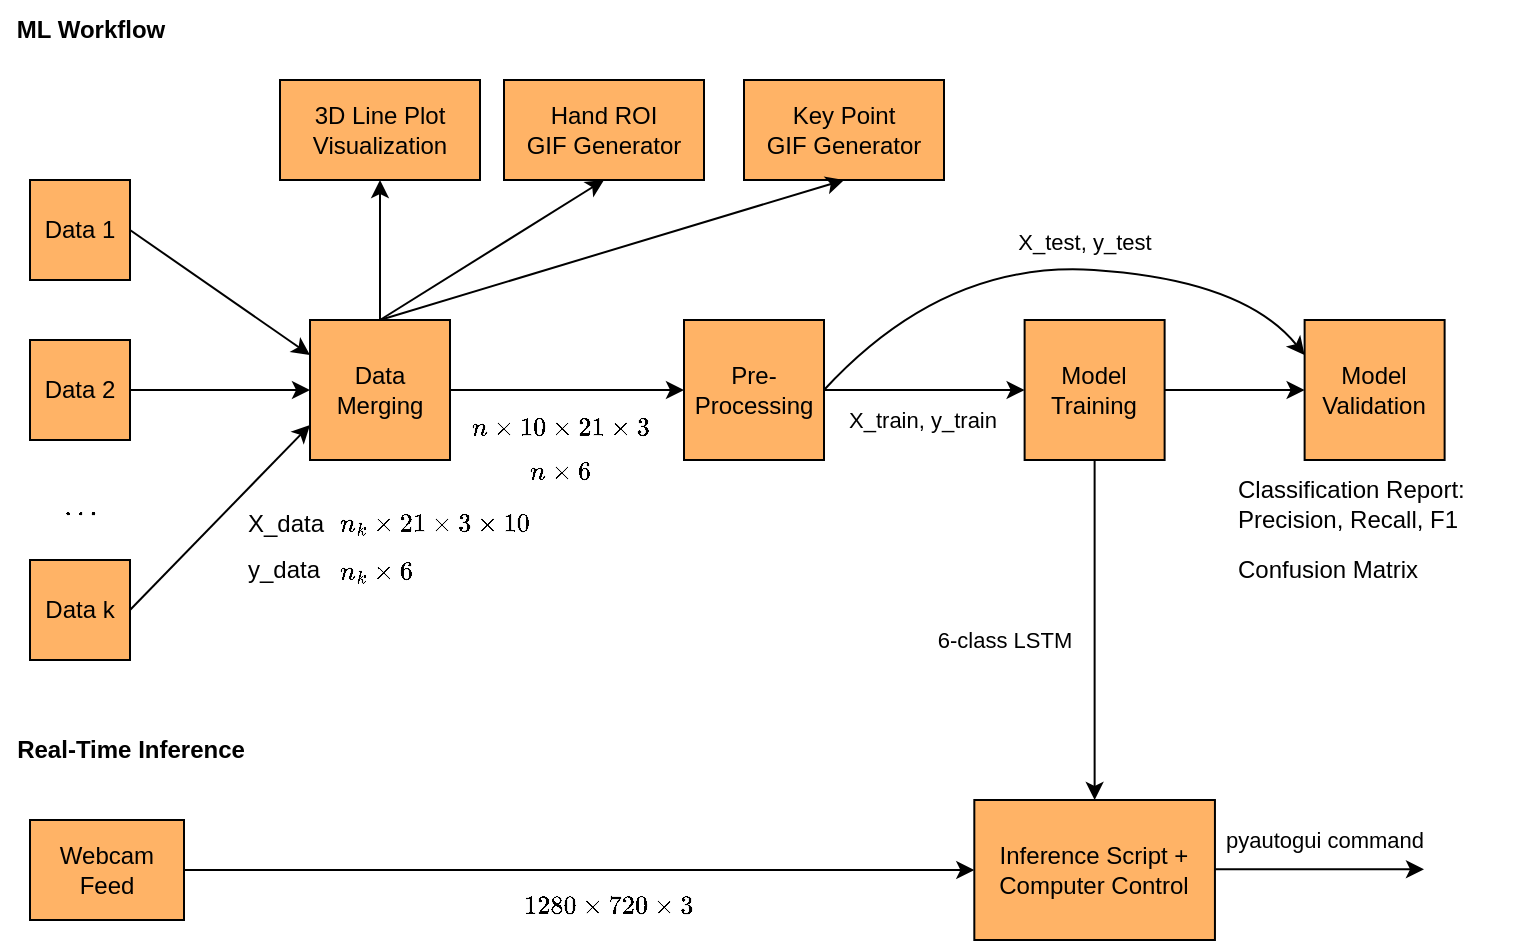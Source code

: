 <mxfile version="24.7.17">
  <diagram name="Page-1" id="ARhc9v6DxamBVzzL-A3W">
    <mxGraphModel dx="1154" dy="577" grid="1" gridSize="10" guides="1" tooltips="1" connect="1" arrows="1" fold="1" page="1" pageScale="1" pageWidth="850" pageHeight="1100" math="1" shadow="0">
      <root>
        <mxCell id="0" />
        <mxCell id="1" parent="0" />
        <mxCell id="g7o7j7uJVDHSLy6tS8yt-1" value="Data 1" style="whiteSpace=wrap;html=1;aspect=fixed;fillColor=#FFB366;" vertex="1" parent="1">
          <mxGeometry x="113" y="120" width="50" height="50" as="geometry" />
        </mxCell>
        <mxCell id="g7o7j7uJVDHSLy6tS8yt-3" value="Data 2" style="whiteSpace=wrap;html=1;aspect=fixed;fillColor=#FFB366;" vertex="1" parent="1">
          <mxGeometry x="113" y="200" width="50" height="50" as="geometry" />
        </mxCell>
        <mxCell id="g7o7j7uJVDHSLy6tS8yt-4" value="Data k" style="whiteSpace=wrap;html=1;aspect=fixed;fillColor=#FFB366;" vertex="1" parent="1">
          <mxGeometry x="113" y="310" width="50" height="50" as="geometry" />
        </mxCell>
        <mxCell id="g7o7j7uJVDHSLy6tS8yt-5" value="$$\ldots$$" style="text;html=1;align=center;verticalAlign=middle;resizable=0;points=[];autosize=1;strokeColor=none;fillColor=none;" vertex="1" parent="1">
          <mxGeometry x="98" y="268" width="80" height="30" as="geometry" />
        </mxCell>
        <mxCell id="g7o7j7uJVDHSLy6tS8yt-6" value="" style="endArrow=classic;html=1;rounded=0;exitX=1;exitY=0.5;exitDx=0;exitDy=0;entryX=0;entryY=0.25;entryDx=0;entryDy=0;" edge="1" parent="1" source="g7o7j7uJVDHSLy6tS8yt-1" target="g7o7j7uJVDHSLy6tS8yt-9">
          <mxGeometry width="50" height="50" relative="1" as="geometry">
            <mxPoint x="423" y="380" as="sourcePoint" />
            <mxPoint x="243" y="200" as="targetPoint" />
          </mxGeometry>
        </mxCell>
        <mxCell id="g7o7j7uJVDHSLy6tS8yt-31" value="$$n_{k} \times 21 \times 3 \times 10$$" style="edgeLabel;html=1;align=center;verticalAlign=middle;resizable=0;points=[];" vertex="1" connectable="0" parent="g7o7j7uJVDHSLy6tS8yt-6">
          <mxGeometry x="-0.249" relative="1" as="geometry">
            <mxPoint x="118" y="123" as="offset" />
          </mxGeometry>
        </mxCell>
        <mxCell id="g7o7j7uJVDHSLy6tS8yt-7" value="" style="endArrow=classic;html=1;rounded=0;exitX=1;exitY=0.5;exitDx=0;exitDy=0;entryX=0;entryY=0.5;entryDx=0;entryDy=0;" edge="1" parent="1" source="g7o7j7uJVDHSLy6tS8yt-3" target="g7o7j7uJVDHSLy6tS8yt-9">
          <mxGeometry width="50" height="50" relative="1" as="geometry">
            <mxPoint x="203" y="250" as="sourcePoint" />
            <mxPoint x="243" y="225" as="targetPoint" />
          </mxGeometry>
        </mxCell>
        <mxCell id="g7o7j7uJVDHSLy6tS8yt-8" value="" style="endArrow=classic;html=1;rounded=0;exitX=1;exitY=0.5;exitDx=0;exitDy=0;entryX=0;entryY=0.75;entryDx=0;entryDy=0;" edge="1" parent="1" source="g7o7j7uJVDHSLy6tS8yt-4" target="g7o7j7uJVDHSLy6tS8yt-9">
          <mxGeometry width="50" height="50" relative="1" as="geometry">
            <mxPoint x="173" y="235" as="sourcePoint" />
            <mxPoint x="243" y="250" as="targetPoint" />
          </mxGeometry>
        </mxCell>
        <mxCell id="g7o7j7uJVDHSLy6tS8yt-9" value="Data Merging" style="whiteSpace=wrap;html=1;aspect=fixed;fillColor=#FFB366;" vertex="1" parent="1">
          <mxGeometry x="253" y="190" width="70" height="70" as="geometry" />
        </mxCell>
        <mxCell id="g7o7j7uJVDHSLy6tS8yt-10" value="Pre-Processing" style="whiteSpace=wrap;html=1;aspect=fixed;fillColor=#FFB366;" vertex="1" parent="1">
          <mxGeometry x="440" y="190" width="70" height="70" as="geometry" />
        </mxCell>
        <mxCell id="g7o7j7uJVDHSLy6tS8yt-11" value="" style="endArrow=classic;html=1;rounded=0;exitX=1;exitY=0.5;exitDx=0;exitDy=0;entryX=0;entryY=0.5;entryDx=0;entryDy=0;" edge="1" parent="1" source="g7o7j7uJVDHSLy6tS8yt-9" target="g7o7j7uJVDHSLy6tS8yt-10">
          <mxGeometry width="50" height="50" relative="1" as="geometry">
            <mxPoint x="393" y="250" as="sourcePoint" />
            <mxPoint x="433" y="220" as="targetPoint" />
          </mxGeometry>
        </mxCell>
        <mxCell id="g7o7j7uJVDHSLy6tS8yt-12" value="Model Training" style="whiteSpace=wrap;html=1;aspect=fixed;fillColor=#FFB366;" vertex="1" parent="1">
          <mxGeometry x="610.31" y="190" width="70" height="70" as="geometry" />
        </mxCell>
        <mxCell id="g7o7j7uJVDHSLy6tS8yt-13" value="Model Validation" style="whiteSpace=wrap;html=1;aspect=fixed;fillColor=#FFB366;" vertex="1" parent="1">
          <mxGeometry x="750.31" y="190" width="70" height="70" as="geometry" />
        </mxCell>
        <mxCell id="g7o7j7uJVDHSLy6tS8yt-14" value="3D Line Plot Visualization" style="whiteSpace=wrap;html=1;fillColor=#FFB366;" vertex="1" parent="1">
          <mxGeometry x="238" y="70" width="100" height="50" as="geometry" />
        </mxCell>
        <mxCell id="g7o7j7uJVDHSLy6tS8yt-16" value="Key Point &lt;br&gt;GIF Generator" style="whiteSpace=wrap;html=1;fillColor=#FFB366;" vertex="1" parent="1">
          <mxGeometry x="470" y="70" width="100" height="50" as="geometry" />
        </mxCell>
        <mxCell id="g7o7j7uJVDHSLy6tS8yt-17" value="" style="endArrow=classic;html=1;rounded=0;exitX=0.5;exitY=0;exitDx=0;exitDy=0;entryX=0.5;entryY=1;entryDx=0;entryDy=0;" edge="1" parent="1" source="g7o7j7uJVDHSLy6tS8yt-9" target="g7o7j7uJVDHSLy6tS8yt-14">
          <mxGeometry width="50" height="50" relative="1" as="geometry">
            <mxPoint x="173" y="155" as="sourcePoint" />
            <mxPoint x="263" y="218" as="targetPoint" />
          </mxGeometry>
        </mxCell>
        <mxCell id="g7o7j7uJVDHSLy6tS8yt-18" value="" style="endArrow=classic;html=1;rounded=0;exitX=0.5;exitY=0;exitDx=0;exitDy=0;entryX=0.5;entryY=1;entryDx=0;entryDy=0;" edge="1" parent="1" source="g7o7j7uJVDHSLy6tS8yt-9" target="g7o7j7uJVDHSLy6tS8yt-16">
          <mxGeometry width="50" height="50" relative="1" as="geometry">
            <mxPoint x="298" y="200" as="sourcePoint" />
            <mxPoint x="298" y="130" as="targetPoint" />
          </mxGeometry>
        </mxCell>
        <mxCell id="g7o7j7uJVDHSLy6tS8yt-19" value="" style="endArrow=classic;html=1;rounded=0;exitX=1;exitY=0.5;exitDx=0;exitDy=0;entryX=0;entryY=0.5;entryDx=0;entryDy=0;" edge="1" parent="1" source="g7o7j7uJVDHSLy6tS8yt-10" target="g7o7j7uJVDHSLy6tS8yt-12">
          <mxGeometry width="50" height="50" relative="1" as="geometry">
            <mxPoint x="480" y="310" as="sourcePoint" />
            <mxPoint x="560" y="300" as="targetPoint" />
          </mxGeometry>
        </mxCell>
        <mxCell id="g7o7j7uJVDHSLy6tS8yt-39" value="X_train, y_train" style="edgeLabel;html=1;align=center;verticalAlign=middle;resizable=0;points=[];" vertex="1" connectable="0" parent="g7o7j7uJVDHSLy6tS8yt-19">
          <mxGeometry x="-0.406" relative="1" as="geometry">
            <mxPoint x="19" y="15" as="offset" />
          </mxGeometry>
        </mxCell>
        <mxCell id="g7o7j7uJVDHSLy6tS8yt-20" value="" style="endArrow=classic;html=1;rounded=0;exitX=1;exitY=0.5;exitDx=0;exitDy=0;entryX=0;entryY=0.5;entryDx=0;entryDy=0;" edge="1" parent="1" source="g7o7j7uJVDHSLy6tS8yt-12" target="g7o7j7uJVDHSLy6tS8yt-13">
          <mxGeometry width="50" height="50" relative="1" as="geometry">
            <mxPoint x="690.31" y="298" as="sourcePoint" />
            <mxPoint x="760.31" y="298" as="targetPoint" />
          </mxGeometry>
        </mxCell>
        <mxCell id="g7o7j7uJVDHSLy6tS8yt-21" value="ML Workflow" style="text;html=1;align=center;verticalAlign=middle;resizable=0;points=[];autosize=1;strokeColor=none;fillColor=none;fontStyle=1" vertex="1" parent="1">
          <mxGeometry x="98" y="30" width="90" height="30" as="geometry" />
        </mxCell>
        <mxCell id="g7o7j7uJVDHSLy6tS8yt-22" value="Real-Time Inference" style="text;html=1;align=center;verticalAlign=middle;resizable=0;points=[];autosize=1;strokeColor=none;fillColor=none;fontStyle=1" vertex="1" parent="1">
          <mxGeometry x="98" y="390" width="130" height="30" as="geometry" />
        </mxCell>
        <mxCell id="g7o7j7uJVDHSLy6tS8yt-24" value="Webcam Feed" style="whiteSpace=wrap;html=1;fillColor=#FFB366;" vertex="1" parent="1">
          <mxGeometry x="113" y="440" width="77" height="50" as="geometry" />
        </mxCell>
        <mxCell id="g7o7j7uJVDHSLy6tS8yt-25" value="" style="endArrow=classic;html=1;rounded=0;exitX=1;exitY=0.5;exitDx=0;exitDy=0;entryX=0;entryY=0.5;entryDx=0;entryDy=0;" edge="1" parent="1" source="g7o7j7uJVDHSLy6tS8yt-24" target="g7o7j7uJVDHSLy6tS8yt-26">
          <mxGeometry width="50" height="50" relative="1" as="geometry">
            <mxPoint x="293" y="440" as="sourcePoint" />
            <mxPoint x="510" y="465" as="targetPoint" />
          </mxGeometry>
        </mxCell>
        <mxCell id="g7o7j7uJVDHSLy6tS8yt-34" value="$$1280 \times 720 \times 3$$ at ~15 FPS" style="edgeLabel;html=1;align=center;verticalAlign=middle;resizable=0;points=[];" vertex="1" connectable="0" parent="g7o7j7uJVDHSLy6tS8yt-25">
          <mxGeometry x="-0.179" y="-1" relative="1" as="geometry">
            <mxPoint x="50" y="24" as="offset" />
          </mxGeometry>
        </mxCell>
        <mxCell id="g7o7j7uJVDHSLy6tS8yt-26" value="Inference&amp;nbsp;&lt;span style=&quot;background-color: initial;&quot;&gt;Script + &lt;br&gt;Computer Control&lt;/span&gt;" style="whiteSpace=wrap;html=1;fillColor=#FFB366;" vertex="1" parent="1">
          <mxGeometry x="585.16" y="430" width="120.31" height="70" as="geometry" />
        </mxCell>
        <mxCell id="g7o7j7uJVDHSLy6tS8yt-27" value="" style="endArrow=classic;html=1;rounded=0;exitX=0.5;exitY=1;exitDx=0;exitDy=0;entryX=0.5;entryY=0;entryDx=0;entryDy=0;" edge="1" parent="1" source="g7o7j7uJVDHSLy6tS8yt-12" target="g7o7j7uJVDHSLy6tS8yt-26">
          <mxGeometry width="50" height="50" relative="1" as="geometry">
            <mxPoint x="577.31" y="350" as="sourcePoint" />
            <mxPoint x="647.31" y="350" as="targetPoint" />
          </mxGeometry>
        </mxCell>
        <mxCell id="g7o7j7uJVDHSLy6tS8yt-29" value="" style="endArrow=classic;html=1;rounded=0;exitX=1;exitY=0.5;exitDx=0;exitDy=0;" edge="1" parent="1">
          <mxGeometry width="50" height="50" relative="1" as="geometry">
            <mxPoint x="705.47" y="464.66" as="sourcePoint" />
            <mxPoint x="810" y="464.66" as="targetPoint" />
          </mxGeometry>
        </mxCell>
        <mxCell id="g7o7j7uJVDHSLy6tS8yt-30" value="pyautogui command" style="edgeLabel;html=1;align=center;verticalAlign=middle;resizable=0;points=[];" vertex="1" connectable="0" parent="g7o7j7uJVDHSLy6tS8yt-29">
          <mxGeometry x="0.253" y="1" relative="1" as="geometry">
            <mxPoint x="-11" y="-14" as="offset" />
          </mxGeometry>
        </mxCell>
        <mxCell id="g7o7j7uJVDHSLy6tS8yt-33" value="$$n \times 10 \times 21 \times 3$$" style="edgeLabel;html=1;align=center;verticalAlign=middle;resizable=0;points=[];" vertex="1" connectable="0" parent="1">
          <mxGeometry x="380.004" y="239.998" as="geometry">
            <mxPoint x="-2" y="4" as="offset" />
          </mxGeometry>
        </mxCell>
        <mxCell id="g7o7j7uJVDHSLy6tS8yt-35" value="6-class LSTM" style="edgeLabel;html=1;align=center;verticalAlign=middle;resizable=0;points=[];" vertex="1" connectable="0" parent="1">
          <mxGeometry x="600.003" y="350.0" as="geometry" />
        </mxCell>
        <mxCell id="g7o7j7uJVDHSLy6tS8yt-36" value="Classification Report:&lt;br&gt;Precision, Recall, F1" style="text;html=1;align=left;verticalAlign=middle;resizable=0;points=[];autosize=1;strokeColor=none;fillColor=none;" vertex="1" parent="1">
          <mxGeometry x="715.31" y="262" width="140" height="40" as="geometry" />
        </mxCell>
        <mxCell id="g7o7j7uJVDHSLy6tS8yt-38" value="&lt;div&gt;Confusion Matrix&lt;/div&gt;" style="text;html=1;align=left;verticalAlign=middle;resizable=0;points=[];autosize=1;strokeColor=none;fillColor=none;" vertex="1" parent="1">
          <mxGeometry x="715.31" y="300" width="110" height="30" as="geometry" />
        </mxCell>
        <mxCell id="g7o7j7uJVDHSLy6tS8yt-42" value="" style="curved=1;endArrow=classic;html=1;rounded=0;exitX=1;exitY=0.5;exitDx=0;exitDy=0;entryX=0;entryY=0.25;entryDx=0;entryDy=0;" edge="1" parent="1" source="g7o7j7uJVDHSLy6tS8yt-10" target="g7o7j7uJVDHSLy6tS8yt-13">
          <mxGeometry width="50" height="50" relative="1" as="geometry">
            <mxPoint x="400" y="320" as="sourcePoint" />
            <mxPoint x="450" y="270" as="targetPoint" />
            <Array as="points">
              <mxPoint x="570" y="160" />
              <mxPoint x="720" y="170" />
            </Array>
          </mxGeometry>
        </mxCell>
        <mxCell id="g7o7j7uJVDHSLy6tS8yt-43" value="X_test, y_test" style="edgeLabel;html=1;align=center;verticalAlign=middle;resizable=0;points=[];" vertex="1" connectable="0" parent="g7o7j7uJVDHSLy6tS8yt-42">
          <mxGeometry x="0.071" y="1" relative="1" as="geometry">
            <mxPoint x="5" y="-13" as="offset" />
          </mxGeometry>
        </mxCell>
        <mxCell id="g7o7j7uJVDHSLy6tS8yt-45" value="X_data" style="text;html=1;align=left;verticalAlign=middle;resizable=0;points=[];autosize=1;strokeColor=none;fillColor=none;" vertex="1" parent="1">
          <mxGeometry x="220" y="277" width="60" height="30" as="geometry" />
        </mxCell>
        <mxCell id="g7o7j7uJVDHSLy6tS8yt-46" value="y_data" style="text;html=1;align=left;verticalAlign=middle;resizable=0;points=[];autosize=1;strokeColor=none;fillColor=none;" vertex="1" parent="1">
          <mxGeometry x="220" y="300" width="60" height="30" as="geometry" />
        </mxCell>
        <mxCell id="g7o7j7uJVDHSLy6tS8yt-49" value="$$n_{k} \times 6$$" style="edgeLabel;html=1;align=center;verticalAlign=middle;resizable=0;points=[];" vertex="1" connectable="0" parent="1">
          <mxGeometry x="320.998" y="310.003" as="geometry">
            <mxPoint x="-35" y="6" as="offset" />
          </mxGeometry>
        </mxCell>
        <mxCell id="g7o7j7uJVDHSLy6tS8yt-50" value="$$n \times 6$$" style="edgeLabel;html=1;align=center;verticalAlign=middle;resizable=0;points=[];" vertex="1" connectable="0" parent="1">
          <mxGeometry x="380.004" y="261.998" as="geometry">
            <mxPoint x="-2" y="4" as="offset" />
          </mxGeometry>
        </mxCell>
        <mxCell id="g7o7j7uJVDHSLy6tS8yt-51" value="Hand ROI&lt;br&gt;GIF Generator" style="whiteSpace=wrap;html=1;fillColor=#FFB366;" vertex="1" parent="1">
          <mxGeometry x="350" y="70" width="100" height="50" as="geometry" />
        </mxCell>
        <mxCell id="g7o7j7uJVDHSLy6tS8yt-52" value="" style="endArrow=classic;html=1;rounded=0;exitX=0.5;exitY=0;exitDx=0;exitDy=0;entryX=0.5;entryY=1;entryDx=0;entryDy=0;" edge="1" parent="1" source="g7o7j7uJVDHSLy6tS8yt-9" target="g7o7j7uJVDHSLy6tS8yt-51">
          <mxGeometry width="50" height="50" relative="1" as="geometry">
            <mxPoint x="298" y="200" as="sourcePoint" />
            <mxPoint x="370" y="130" as="targetPoint" />
          </mxGeometry>
        </mxCell>
      </root>
    </mxGraphModel>
  </diagram>
</mxfile>
